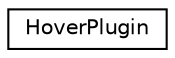 digraph "Graphical Class Hierarchy"
{
 // LATEX_PDF_SIZE
  edge [fontname="Helvetica",fontsize="10",labelfontname="Helvetica",labelfontsize="10"];
  node [fontname="Helvetica",fontsize="10",shape=record];
  rankdir="LR";
  Node0 [label="HoverPlugin",height=0.2,width=0.4,color="black", fillcolor="white", style="filled",URL="$classHoverPlugin.html",tooltip=" "];
}
